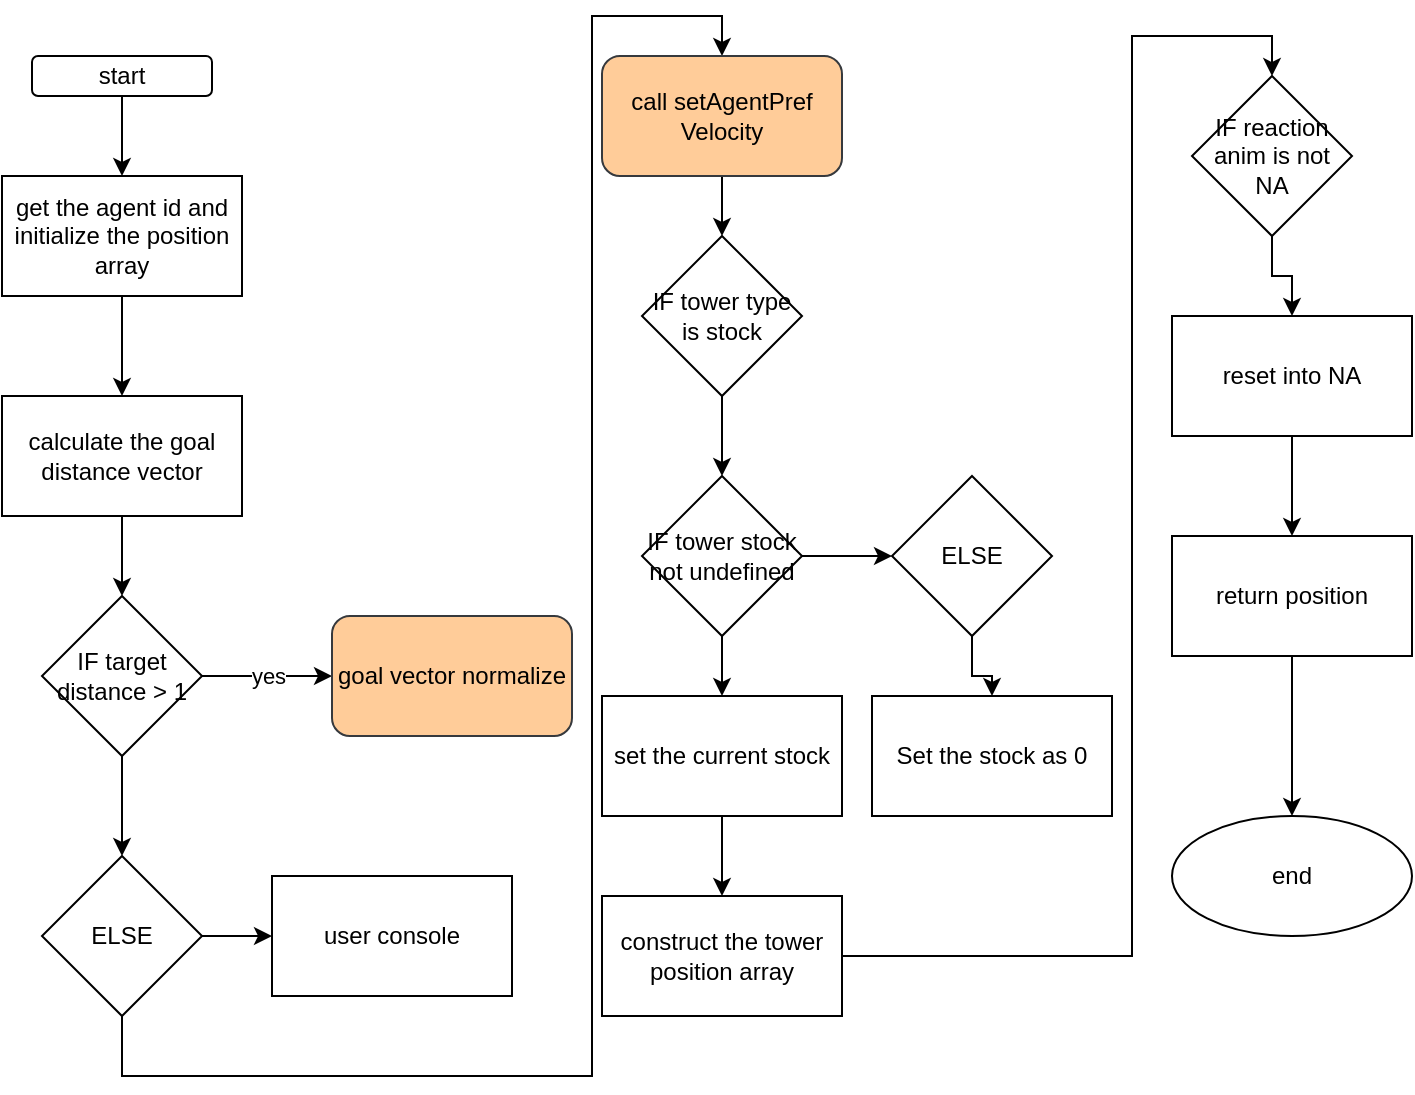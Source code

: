 <mxfile version="17.5.0" type="github">
  <diagram id="bAbn8hl5mbLafxKMVpMg" name="Page-1">
    <mxGraphModel dx="1038" dy="579" grid="1" gridSize="10" guides="1" tooltips="1" connect="1" arrows="1" fold="1" page="1" pageScale="1" pageWidth="850" pageHeight="1100" math="0" shadow="0">
      <root>
        <mxCell id="0" />
        <mxCell id="1" parent="0" />
        <mxCell id="p3mFZ6XsDzNMiNJtrRee-10" value="" style="edgeStyle=orthogonalEdgeStyle;rounded=0;orthogonalLoop=1;jettySize=auto;html=1;" parent="1" source="p3mFZ6XsDzNMiNJtrRee-1" target="p3mFZ6XsDzNMiNJtrRee-6" edge="1">
          <mxGeometry relative="1" as="geometry" />
        </mxCell>
        <mxCell id="p3mFZ6XsDzNMiNJtrRee-1" value="calculate the goal distance vector" style="whiteSpace=wrap;html=1;rounded=0;" parent="1" vertex="1">
          <mxGeometry x="65" y="200" width="120" height="60" as="geometry" />
        </mxCell>
        <mxCell id="p3mFZ6XsDzNMiNJtrRee-4" value="" style="edgeStyle=orthogonalEdgeStyle;rounded=0;orthogonalLoop=1;jettySize=auto;html=1;" parent="1" source="p3mFZ6XsDzNMiNJtrRee-2" target="p3mFZ6XsDzNMiNJtrRee-3" edge="1">
          <mxGeometry relative="1" as="geometry" />
        </mxCell>
        <mxCell id="p3mFZ6XsDzNMiNJtrRee-2" value="start" style="rounded=1;whiteSpace=wrap;html=1;" parent="1" vertex="1">
          <mxGeometry x="80" y="30" width="90" height="20" as="geometry" />
        </mxCell>
        <mxCell id="p3mFZ6XsDzNMiNJtrRee-5" value="" style="edgeStyle=orthogonalEdgeStyle;rounded=0;orthogonalLoop=1;jettySize=auto;html=1;" parent="1" source="p3mFZ6XsDzNMiNJtrRee-3" target="p3mFZ6XsDzNMiNJtrRee-1" edge="1">
          <mxGeometry relative="1" as="geometry" />
        </mxCell>
        <mxCell id="p3mFZ6XsDzNMiNJtrRee-3" value="get the agent id and initialize the position&lt;br&gt;array" style="rounded=0;whiteSpace=wrap;html=1;" parent="1" vertex="1">
          <mxGeometry x="65" y="90" width="120" height="60" as="geometry" />
        </mxCell>
        <mxCell id="p3mFZ6XsDzNMiNJtrRee-11" value="" style="edgeStyle=orthogonalEdgeStyle;rounded=0;orthogonalLoop=1;jettySize=auto;html=1;" parent="1" source="p3mFZ6XsDzNMiNJtrRee-6" target="p3mFZ6XsDzNMiNJtrRee-9" edge="1">
          <mxGeometry relative="1" as="geometry" />
        </mxCell>
        <mxCell id="p3mFZ6XsDzNMiNJtrRee-6" value="IF target distance &amp;gt; 1" style="rhombus;whiteSpace=wrap;html=1;rounded=0;" parent="1" vertex="1">
          <mxGeometry x="85" y="300" width="80" height="80" as="geometry" />
        </mxCell>
        <mxCell id="p3mFZ6XsDzNMiNJtrRee-7" value="yes" style="edgeStyle=orthogonalEdgeStyle;rounded=0;orthogonalLoop=1;jettySize=auto;html=1;" parent="1" source="p3mFZ6XsDzNMiNJtrRee-6" target="p3mFZ6XsDzNMiNJtrRee-8" edge="1">
          <mxGeometry relative="1" as="geometry" />
        </mxCell>
        <mxCell id="p3mFZ6XsDzNMiNJtrRee-8" value="goal vector normalize" style="rounded=1;whiteSpace=wrap;html=1;fillColor=#ffcc99;strokeColor=#36393d;" parent="1" vertex="1">
          <mxGeometry x="230" y="310" width="120" height="60" as="geometry" />
        </mxCell>
        <mxCell id="p3mFZ6XsDzNMiNJtrRee-13" value="" style="edgeStyle=orthogonalEdgeStyle;rounded=0;orthogonalLoop=1;jettySize=auto;html=1;" parent="1" source="p3mFZ6XsDzNMiNJtrRee-9" target="p3mFZ6XsDzNMiNJtrRee-12" edge="1">
          <mxGeometry relative="1" as="geometry" />
        </mxCell>
        <mxCell id="p3mFZ6XsDzNMiNJtrRee-15" style="edgeStyle=orthogonalEdgeStyle;rounded=0;orthogonalLoop=1;jettySize=auto;html=1;entryX=0.5;entryY=0;entryDx=0;entryDy=0;" parent="1" source="p3mFZ6XsDzNMiNJtrRee-9" target="p3mFZ6XsDzNMiNJtrRee-14" edge="1">
          <mxGeometry relative="1" as="geometry">
            <Array as="points">
              <mxPoint x="125" y="540" />
              <mxPoint x="360" y="540" />
              <mxPoint x="360" y="10" />
              <mxPoint x="425" y="10" />
            </Array>
          </mxGeometry>
        </mxCell>
        <mxCell id="p3mFZ6XsDzNMiNJtrRee-9" value="ELSE" style="rhombus;whiteSpace=wrap;html=1;rounded=0;" parent="1" vertex="1">
          <mxGeometry x="85" y="430" width="80" height="80" as="geometry" />
        </mxCell>
        <mxCell id="p3mFZ6XsDzNMiNJtrRee-12" value="user console" style="whiteSpace=wrap;html=1;rounded=0;" parent="1" vertex="1">
          <mxGeometry x="200" y="440" width="120" height="60" as="geometry" />
        </mxCell>
        <mxCell id="b2dws0NkJSmJ5mnQZh7v-4" value="" style="edgeStyle=orthogonalEdgeStyle;rounded=0;orthogonalLoop=1;jettySize=auto;html=1;" edge="1" parent="1" source="p3mFZ6XsDzNMiNJtrRee-14" target="b2dws0NkJSmJ5mnQZh7v-1">
          <mxGeometry relative="1" as="geometry" />
        </mxCell>
        <mxCell id="p3mFZ6XsDzNMiNJtrRee-14" value="call&amp;nbsp;setAgentPref&lt;br&gt;Velocity" style="rounded=1;whiteSpace=wrap;html=1;fillColor=#ffcc99;strokeColor=#36393d;" parent="1" vertex="1">
          <mxGeometry x="365" y="30" width="120" height="60" as="geometry" />
        </mxCell>
        <mxCell id="b2dws0NkJSmJ5mnQZh7v-42" value="" style="edgeStyle=orthogonalEdgeStyle;rounded=0;orthogonalLoop=1;jettySize=auto;html=1;" edge="1" parent="1" source="p3mFZ6XsDzNMiNJtrRee-18" target="p3mFZ6XsDzNMiNJtrRee-19">
          <mxGeometry relative="1" as="geometry" />
        </mxCell>
        <mxCell id="p3mFZ6XsDzNMiNJtrRee-18" value="IF reaction anim is not NA" style="rhombus;whiteSpace=wrap;html=1;rounded=0;" parent="1" vertex="1">
          <mxGeometry x="660" y="40" width="80" height="80" as="geometry" />
        </mxCell>
        <mxCell id="b2dws0NkJSmJ5mnQZh7v-44" value="" style="edgeStyle=orthogonalEdgeStyle;rounded=0;orthogonalLoop=1;jettySize=auto;html=1;" edge="1" parent="1" source="p3mFZ6XsDzNMiNJtrRee-19" target="p3mFZ6XsDzNMiNJtrRee-22">
          <mxGeometry relative="1" as="geometry" />
        </mxCell>
        <mxCell id="p3mFZ6XsDzNMiNJtrRee-19" value="reset into NA" style="whiteSpace=wrap;html=1;rounded=0;" parent="1" vertex="1">
          <mxGeometry x="650" y="160" width="120" height="60" as="geometry" />
        </mxCell>
        <mxCell id="b2dws0NkJSmJ5mnQZh7v-46" value="" style="edgeStyle=orthogonalEdgeStyle;rounded=0;orthogonalLoop=1;jettySize=auto;html=1;" edge="1" parent="1" source="p3mFZ6XsDzNMiNJtrRee-22" target="b2dws0NkJSmJ5mnQZh7v-45">
          <mxGeometry relative="1" as="geometry" />
        </mxCell>
        <mxCell id="p3mFZ6XsDzNMiNJtrRee-22" value="return position" style="whiteSpace=wrap;html=1;rounded=0;" parent="1" vertex="1">
          <mxGeometry x="650" y="270" width="120" height="60" as="geometry" />
        </mxCell>
        <mxCell id="b2dws0NkJSmJ5mnQZh7v-6" value="" style="edgeStyle=orthogonalEdgeStyle;rounded=0;orthogonalLoop=1;jettySize=auto;html=1;" edge="1" parent="1" source="b2dws0NkJSmJ5mnQZh7v-1" target="b2dws0NkJSmJ5mnQZh7v-5">
          <mxGeometry relative="1" as="geometry" />
        </mxCell>
        <mxCell id="b2dws0NkJSmJ5mnQZh7v-1" value="IF tower type is stock" style="rhombus;whiteSpace=wrap;html=1;" vertex="1" parent="1">
          <mxGeometry x="385" y="120" width="80" height="80" as="geometry" />
        </mxCell>
        <mxCell id="b2dws0NkJSmJ5mnQZh7v-41" style="edgeStyle=orthogonalEdgeStyle;rounded=0;orthogonalLoop=1;jettySize=auto;html=1;entryX=0.5;entryY=0;entryDx=0;entryDy=0;" edge="1" parent="1" source="b2dws0NkJSmJ5mnQZh7v-3" target="p3mFZ6XsDzNMiNJtrRee-18">
          <mxGeometry relative="1" as="geometry">
            <Array as="points">
              <mxPoint x="630" y="480" />
              <mxPoint x="630" y="20" />
              <mxPoint x="700" y="20" />
            </Array>
          </mxGeometry>
        </mxCell>
        <mxCell id="b2dws0NkJSmJ5mnQZh7v-3" value="construct the tower position array" style="whiteSpace=wrap;html=1;rounded=0;" vertex="1" parent="1">
          <mxGeometry x="365" y="450" width="120" height="60" as="geometry" />
        </mxCell>
        <mxCell id="b2dws0NkJSmJ5mnQZh7v-8" value="" style="edgeStyle=orthogonalEdgeStyle;rounded=0;orthogonalLoop=1;jettySize=auto;html=1;" edge="1" parent="1" source="b2dws0NkJSmJ5mnQZh7v-5" target="b2dws0NkJSmJ5mnQZh7v-7">
          <mxGeometry relative="1" as="geometry" />
        </mxCell>
        <mxCell id="b2dws0NkJSmJ5mnQZh7v-35" value="" style="edgeStyle=orthogonalEdgeStyle;rounded=0;orthogonalLoop=1;jettySize=auto;html=1;" edge="1" parent="1" source="b2dws0NkJSmJ5mnQZh7v-5" target="b2dws0NkJSmJ5mnQZh7v-34">
          <mxGeometry relative="1" as="geometry" />
        </mxCell>
        <mxCell id="b2dws0NkJSmJ5mnQZh7v-5" value="IF tower stock not undefined" style="rhombus;whiteSpace=wrap;html=1;" vertex="1" parent="1">
          <mxGeometry x="385" y="240" width="80" height="80" as="geometry" />
        </mxCell>
        <mxCell id="b2dws0NkJSmJ5mnQZh7v-40" value="" style="edgeStyle=orthogonalEdgeStyle;rounded=0;orthogonalLoop=1;jettySize=auto;html=1;" edge="1" parent="1" source="b2dws0NkJSmJ5mnQZh7v-7" target="b2dws0NkJSmJ5mnQZh7v-3">
          <mxGeometry relative="1" as="geometry" />
        </mxCell>
        <mxCell id="b2dws0NkJSmJ5mnQZh7v-7" value="set the current stock" style="whiteSpace=wrap;html=1;" vertex="1" parent="1">
          <mxGeometry x="365" y="350" width="120" height="60" as="geometry" />
        </mxCell>
        <mxCell id="b2dws0NkJSmJ5mnQZh7v-39" value="" style="edgeStyle=orthogonalEdgeStyle;rounded=0;orthogonalLoop=1;jettySize=auto;html=1;" edge="1" parent="1" source="b2dws0NkJSmJ5mnQZh7v-34" target="b2dws0NkJSmJ5mnQZh7v-38">
          <mxGeometry relative="1" as="geometry" />
        </mxCell>
        <mxCell id="b2dws0NkJSmJ5mnQZh7v-34" value="ELSE" style="rhombus;whiteSpace=wrap;html=1;" vertex="1" parent="1">
          <mxGeometry x="510" y="240" width="80" height="80" as="geometry" />
        </mxCell>
        <mxCell id="b2dws0NkJSmJ5mnQZh7v-38" value="Set the stock as 0" style="whiteSpace=wrap;html=1;" vertex="1" parent="1">
          <mxGeometry x="500" y="350" width="120" height="60" as="geometry" />
        </mxCell>
        <mxCell id="b2dws0NkJSmJ5mnQZh7v-45" value="end" style="ellipse;whiteSpace=wrap;html=1;rounded=0;" vertex="1" parent="1">
          <mxGeometry x="650" y="410" width="120" height="60" as="geometry" />
        </mxCell>
      </root>
    </mxGraphModel>
  </diagram>
</mxfile>
